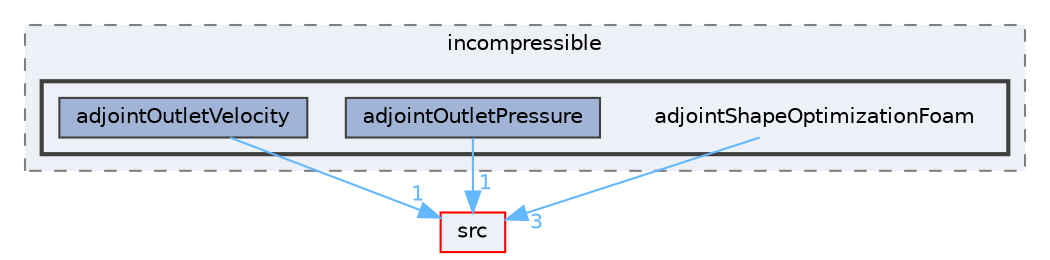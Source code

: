 digraph "applications/solvers/incompressible/adjointShapeOptimizationFoam"
{
 // LATEX_PDF_SIZE
  bgcolor="transparent";
  edge [fontname=Helvetica,fontsize=10,labelfontname=Helvetica,labelfontsize=10];
  node [fontname=Helvetica,fontsize=10,shape=box,height=0.2,width=0.4];
  compound=true
  subgraph clusterdir_2a80a7eee79ab677323c49fed47bf4a4 {
    graph [ bgcolor="#edf0f7", pencolor="grey50", label="incompressible", fontname=Helvetica,fontsize=10 style="filled,dashed", URL="dir_2a80a7eee79ab677323c49fed47bf4a4.html",tooltip=""]
  subgraph clusterdir_088f87aa7298db423fbe65935fad4976 {
    graph [ bgcolor="#edf0f7", pencolor="grey25", label="", fontname=Helvetica,fontsize=10 style="filled,bold", URL="dir_088f87aa7298db423fbe65935fad4976.html",tooltip=""]
    dir_088f87aa7298db423fbe65935fad4976 [shape=plaintext, label="adjointShapeOptimizationFoam"];
  dir_d73afccac1905c93f134a92b9fac8559 [label="adjointOutletPressure", fillcolor="#a2b4d6", color="grey25", style="filled", URL="dir_d73afccac1905c93f134a92b9fac8559.html",tooltip=""];
  dir_64337332dff9e7652c7e7a47e1b85600 [label="adjointOutletVelocity", fillcolor="#a2b4d6", color="grey25", style="filled", URL="dir_64337332dff9e7652c7e7a47e1b85600.html",tooltip=""];
  }
  }
  dir_68267d1309a1af8e8297ef4c3efbcdba [label="src", fillcolor="#edf0f7", color="red", style="filled", URL="dir_68267d1309a1af8e8297ef4c3efbcdba.html",tooltip=""];
  dir_088f87aa7298db423fbe65935fad4976->dir_68267d1309a1af8e8297ef4c3efbcdba [headlabel="3", labeldistance=1.5 headhref="dir_000062_003729.html" href="dir_000062_003729.html" color="steelblue1" fontcolor="steelblue1"];
  dir_d73afccac1905c93f134a92b9fac8559->dir_68267d1309a1af8e8297ef4c3efbcdba [headlabel="1", labeldistance=1.5 headhref="dir_000051_003729.html" href="dir_000051_003729.html" color="steelblue1" fontcolor="steelblue1"];
  dir_64337332dff9e7652c7e7a47e1b85600->dir_68267d1309a1af8e8297ef4c3efbcdba [headlabel="1", labeldistance=1.5 headhref="dir_000053_003729.html" href="dir_000053_003729.html" color="steelblue1" fontcolor="steelblue1"];
}
